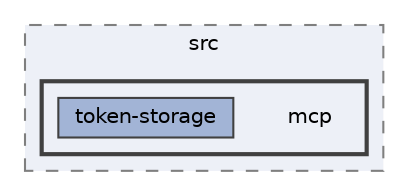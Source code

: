 digraph "packages/core/src/mcp"
{
 // LATEX_PDF_SIZE
  bgcolor="transparent";
  edge [fontname=Helvetica,fontsize=10,labelfontname=Helvetica,labelfontsize=10];
  node [fontname=Helvetica,fontsize=10,shape=box,height=0.2,width=0.4];
  compound=true
  subgraph clusterdir_bdca545b7ad9837b4902ae65e63f03d5 {
    graph [ bgcolor="#edf0f7", pencolor="grey50", label="src", fontname=Helvetica,fontsize=10 style="filled,dashed", URL="dir_bdca545b7ad9837b4902ae65e63f03d5.html",tooltip=""]
  subgraph clusterdir_3a1a57ca7290f1e45a95e0f857502353 {
    graph [ bgcolor="#edf0f7", pencolor="grey25", label="", fontname=Helvetica,fontsize=10 style="filled,bold", URL="dir_3a1a57ca7290f1e45a95e0f857502353.html",tooltip=""]
    dir_3a1a57ca7290f1e45a95e0f857502353 [shape=plaintext, label="mcp"];
  dir_8907bc1f879002f9c4e57b9e225d1c10 [label="token-storage", fillcolor="#a2b4d6", color="grey25", style="filled", URL="dir_8907bc1f879002f9c4e57b9e225d1c10.html",tooltip=""];
  }
  }
}
